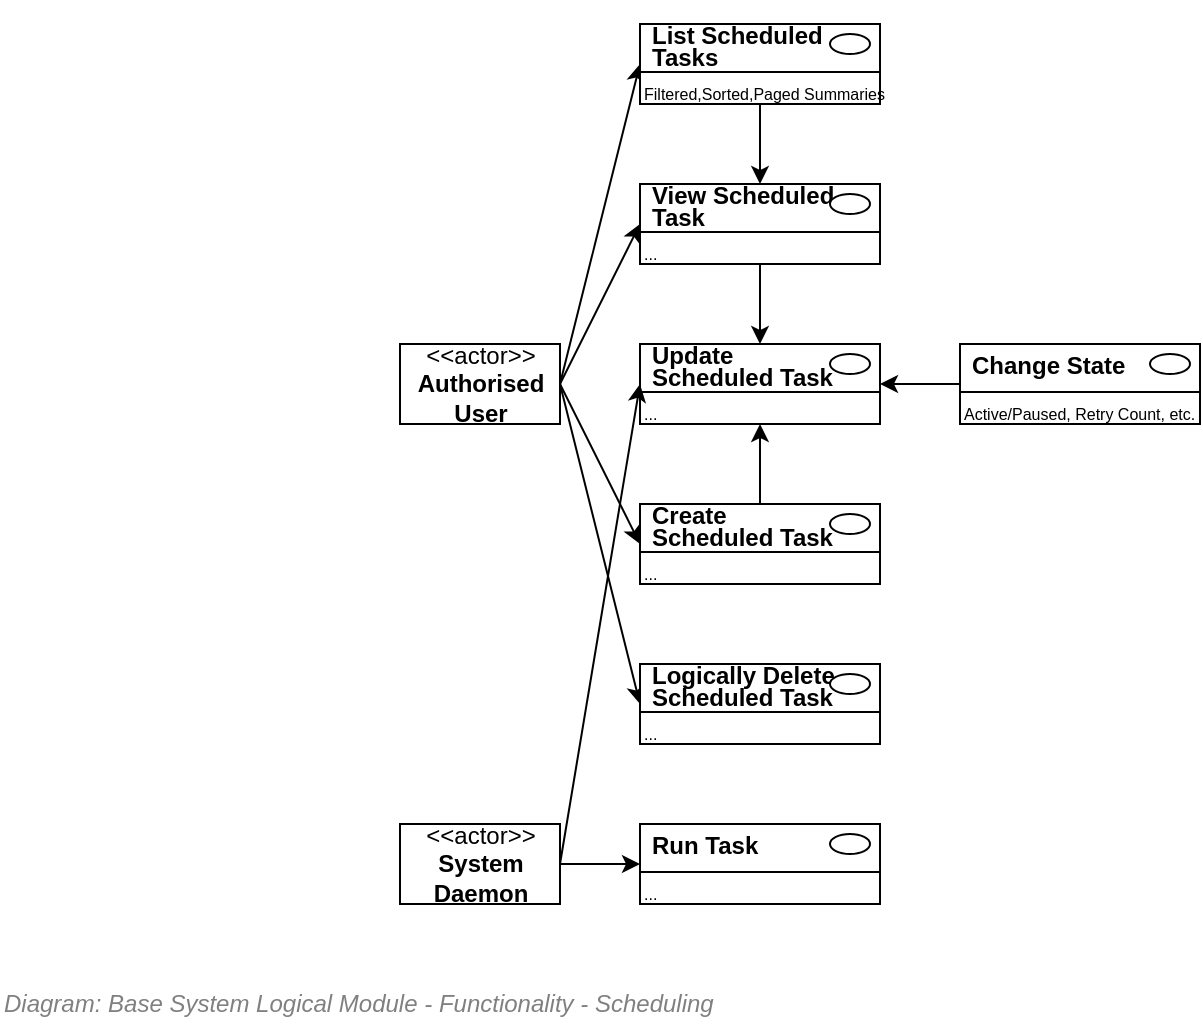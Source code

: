 <mxfile compressed="false" version="20.3.0" type="device">
  <diagram name="Functionality/System Logical Module/Scheduled Tasks" id="SOeO_8X5a3N5y0ZqyGSG">
    <mxGraphModel dx="782" dy="549" grid="1" gridSize="10" guides="1" tooltips="1" connect="1" arrows="1" fold="1" page="1" pageScale="1" pageWidth="827" pageHeight="1169" math="0" shadow="0">
      <root>
        <mxCell id="OM8NRhFuQUq9bNH01V5G-0" />
        <mxCell id="OM8NRhFuQUq9bNH01V5G-1" value="Diagram/Use Cases" parent="OM8NRhFuQUq9bNH01V5G-0" />
        <mxCell id="PXaz9dUa9yEy_tTSe90J-0" value="&lt;font style=&quot;font-size: 12px ; font-weight: normal&quot;&gt;&lt;i&gt;&lt;span style=&quot;font-size: 12px&quot;&gt;Diagram: Base System Logical Module -&amp;nbsp;&lt;/span&gt;&lt;span style=&quot;font-size: 12px&quot;&gt;Functionality -&amp;nbsp;&lt;/span&gt;Scheduling&lt;/i&gt;&lt;/font&gt;" style="text;strokeColor=none;fillColor=none;html=1;fontSize=12;fontStyle=1;verticalAlign=middle;align=left;shadow=0;glass=0;comic=0;opacity=30;fontColor=#808080;" parent="OM8NRhFuQUq9bNH01V5G-1" vertex="1">
          <mxGeometry x="120" y="600" width="520" height="20" as="geometry" />
        </mxCell>
        <mxCell id="mO-IhmBHAtIKuPdSIgoN-0" style="rounded=0;orthogonalLoop=1;jettySize=auto;html=1;entryX=0;entryY=1;entryDx=0;entryDy=0;exitX=1;exitY=0.5;exitDx=0;exitDy=0;" edge="1" parent="OM8NRhFuQUq9bNH01V5G-1" source="h8lUMve5sdKUbVkZzbHk-0" target="h8lUMve5sdKUbVkZzbHk-2">
          <mxGeometry relative="1" as="geometry" />
        </mxCell>
        <mxCell id="mO-IhmBHAtIKuPdSIgoN-1" style="edgeStyle=none;rounded=0;orthogonalLoop=1;jettySize=auto;html=1;entryX=0;entryY=1;entryDx=0;entryDy=0;exitX=1;exitY=0.5;exitDx=0;exitDy=0;" edge="1" parent="OM8NRhFuQUq9bNH01V5G-1" source="h8lUMve5sdKUbVkZzbHk-0" target="h8lUMve5sdKUbVkZzbHk-7">
          <mxGeometry relative="1" as="geometry" />
        </mxCell>
        <mxCell id="mO-IhmBHAtIKuPdSIgoN-2" style="edgeStyle=none;rounded=0;orthogonalLoop=1;jettySize=auto;html=1;entryX=0;entryY=1;entryDx=0;entryDy=0;exitX=1;exitY=0.5;exitDx=0;exitDy=0;" edge="1" parent="OM8NRhFuQUq9bNH01V5G-1" source="h8lUMve5sdKUbVkZzbHk-0" target="h8lUMve5sdKUbVkZzbHk-19">
          <mxGeometry relative="1" as="geometry" />
        </mxCell>
        <mxCell id="mO-IhmBHAtIKuPdSIgoN-3" style="edgeStyle=none;rounded=0;orthogonalLoop=1;jettySize=auto;html=1;entryX=0;entryY=1;entryDx=0;entryDy=0;exitX=1;exitY=0.5;exitDx=0;exitDy=0;" edge="1" parent="OM8NRhFuQUq9bNH01V5G-1" source="h8lUMve5sdKUbVkZzbHk-0" target="h8lUMve5sdKUbVkZzbHk-33">
          <mxGeometry relative="1" as="geometry" />
        </mxCell>
        <mxCell id="h8lUMve5sdKUbVkZzbHk-0" value="&amp;lt;&amp;lt;actor&amp;gt;&amp;gt;&lt;br&gt;&lt;b&gt;Authorised&lt;br&gt;User&lt;br&gt;&lt;/b&gt;" style="text;html=1;align=center;verticalAlign=middle;dashed=0;fillColor=#ffffff;strokeColor=#000000;" parent="OM8NRhFuQUq9bNH01V5G-1" vertex="1">
          <mxGeometry x="320" y="280" width="80" height="40" as="geometry" />
        </mxCell>
        <mxCell id="h8lUMve5sdKUbVkZzbHk-1" value="" style="fontStyle=1;align=left;verticalAlign=top;childLayout=stackLayout;horizontal=1;horizontalStack=0;resizeParent=1;resizeParentMax=0;resizeLast=0;marginBottom=0;" parent="OM8NRhFuQUq9bNH01V5G-1" vertex="1">
          <mxGeometry x="440" y="120" width="120" height="40" as="geometry" />
        </mxCell>
        <mxCell id="h8lUMve5sdKUbVkZzbHk-2" value="&lt;p style=&quot;line-height: 0.9;&quot;&gt;List Scheduled&lt;br&gt;Tasks&lt;/p&gt;" style="html=1;align=left;spacingLeft=4;verticalAlign=middle;strokeColor=none;fillColor=none;fontStyle=1;spacingTop=2;" parent="h8lUMve5sdKUbVkZzbHk-1" vertex="1">
          <mxGeometry width="120" height="20" as="geometry" />
        </mxCell>
        <mxCell id="h8lUMve5sdKUbVkZzbHk-3" value="" style="shape=ellipse;" parent="h8lUMve5sdKUbVkZzbHk-2" vertex="1">
          <mxGeometry x="1" width="20" height="10" relative="1" as="geometry">
            <mxPoint x="-25" y="5" as="offset" />
          </mxGeometry>
        </mxCell>
        <mxCell id="h8lUMve5sdKUbVkZzbHk-4" value="" style="line;strokeWidth=1;fillColor=none;align=left;verticalAlign=middle;spacingTop=-1;spacingLeft=3;spacingRight=3;rotatable=0;labelPosition=right;points=[];portConstraint=eastwest;" parent="h8lUMve5sdKUbVkZzbHk-1" vertex="1">
          <mxGeometry y="20" width="120" height="8" as="geometry" />
        </mxCell>
        <mxCell id="h8lUMve5sdKUbVkZzbHk-5" value="Filtered,Sorted,Paged Summaries" style="html=1;align=left;spacingLeft=4;verticalAlign=top;strokeColor=none;fillColor=none;fontSize=8;spacing=-2;" parent="h8lUMve5sdKUbVkZzbHk-1" vertex="1">
          <mxGeometry y="28" width="120" height="12" as="geometry" />
        </mxCell>
        <mxCell id="h8lUMve5sdKUbVkZzbHk-6" value="" style="fontStyle=1;align=left;verticalAlign=top;childLayout=stackLayout;horizontal=1;horizontalStack=0;resizeParent=1;resizeParentMax=0;resizeLast=0;marginBottom=0;" parent="OM8NRhFuQUq9bNH01V5G-1" vertex="1">
          <mxGeometry x="440" y="200" width="120" height="40" as="geometry" />
        </mxCell>
        <mxCell id="h8lUMve5sdKUbVkZzbHk-7" value="&lt;p style=&quot;line-height: 0.9;&quot;&gt;View Scheduled&lt;br&gt;Task&lt;/p&gt;" style="html=1;align=left;spacingLeft=4;verticalAlign=middle;strokeColor=none;fillColor=none;fontStyle=1;spacingTop=2;" parent="h8lUMve5sdKUbVkZzbHk-6" vertex="1">
          <mxGeometry width="120" height="20" as="geometry" />
        </mxCell>
        <mxCell id="h8lUMve5sdKUbVkZzbHk-8" value="" style="shape=ellipse;" parent="h8lUMve5sdKUbVkZzbHk-7" vertex="1">
          <mxGeometry x="1" width="20" height="10" relative="1" as="geometry">
            <mxPoint x="-25" y="5" as="offset" />
          </mxGeometry>
        </mxCell>
        <mxCell id="h8lUMve5sdKUbVkZzbHk-9" value="" style="line;strokeWidth=1;fillColor=none;align=left;verticalAlign=middle;spacingTop=-1;spacingLeft=3;spacingRight=3;rotatable=0;labelPosition=right;points=[];portConstraint=eastwest;" parent="h8lUMve5sdKUbVkZzbHk-6" vertex="1">
          <mxGeometry y="20" width="120" height="8" as="geometry" />
        </mxCell>
        <mxCell id="h8lUMve5sdKUbVkZzbHk-10" value="..." style="html=1;align=left;spacingLeft=4;verticalAlign=top;strokeColor=none;fillColor=none;fontSize=8;spacing=-2;" parent="h8lUMve5sdKUbVkZzbHk-6" vertex="1">
          <mxGeometry y="28" width="120" height="12" as="geometry" />
        </mxCell>
        <mxCell id="h8lUMve5sdKUbVkZzbHk-11" value="" style="fontStyle=1;align=left;verticalAlign=top;childLayout=stackLayout;horizontal=1;horizontalStack=0;resizeParent=1;resizeParentMax=0;resizeLast=0;marginBottom=0;" parent="OM8NRhFuQUq9bNH01V5G-1" vertex="1">
          <mxGeometry x="440" y="280" width="120" height="40" as="geometry" />
        </mxCell>
        <mxCell id="h8lUMve5sdKUbVkZzbHk-12" value="&lt;p style=&quot;line-height: 0.9;&quot;&gt;Update &lt;br&gt;Scheduled Task&lt;/p&gt;" style="html=1;align=left;spacingLeft=4;verticalAlign=middle;strokeColor=none;fillColor=none;fontStyle=1;spacingTop=2;" parent="h8lUMve5sdKUbVkZzbHk-11" vertex="1">
          <mxGeometry width="120" height="20" as="geometry" />
        </mxCell>
        <mxCell id="h8lUMve5sdKUbVkZzbHk-13" value="" style="shape=ellipse;" parent="h8lUMve5sdKUbVkZzbHk-12" vertex="1">
          <mxGeometry x="1" width="20" height="10" relative="1" as="geometry">
            <mxPoint x="-25" y="5" as="offset" />
          </mxGeometry>
        </mxCell>
        <mxCell id="h8lUMve5sdKUbVkZzbHk-14" value="" style="line;strokeWidth=1;fillColor=none;align=left;verticalAlign=middle;spacingTop=-1;spacingLeft=3;spacingRight=3;rotatable=0;labelPosition=right;points=[];portConstraint=eastwest;" parent="h8lUMve5sdKUbVkZzbHk-11" vertex="1">
          <mxGeometry y="20" width="120" height="8" as="geometry" />
        </mxCell>
        <mxCell id="h8lUMve5sdKUbVkZzbHk-15" value="..." style="html=1;align=left;spacingLeft=4;verticalAlign=top;strokeColor=none;fillColor=none;fontSize=8;spacing=-2;" parent="h8lUMve5sdKUbVkZzbHk-11" vertex="1">
          <mxGeometry y="28" width="120" height="12" as="geometry" />
        </mxCell>
        <mxCell id="h8lUMve5sdKUbVkZzbHk-18" value="" style="fontStyle=1;align=left;verticalAlign=top;childLayout=stackLayout;horizontal=1;horizontalStack=0;resizeParent=1;resizeParentMax=0;resizeLast=0;marginBottom=0;" parent="OM8NRhFuQUq9bNH01V5G-1" vertex="1">
          <mxGeometry x="440" y="360" width="120" height="40" as="geometry" />
        </mxCell>
        <mxCell id="h8lUMve5sdKUbVkZzbHk-19" value="&lt;p style=&quot;line-height: 0.9;&quot;&gt;Create &lt;br&gt;Scheduled Task&lt;/p&gt;" style="html=1;align=left;spacingLeft=4;verticalAlign=middle;strokeColor=none;fillColor=none;fontStyle=1;spacingTop=2;" parent="h8lUMve5sdKUbVkZzbHk-18" vertex="1">
          <mxGeometry width="120" height="20" as="geometry" />
        </mxCell>
        <mxCell id="h8lUMve5sdKUbVkZzbHk-20" value="" style="shape=ellipse;" parent="h8lUMve5sdKUbVkZzbHk-19" vertex="1">
          <mxGeometry x="1" width="20" height="10" relative="1" as="geometry">
            <mxPoint x="-25" y="5" as="offset" />
          </mxGeometry>
        </mxCell>
        <mxCell id="h8lUMve5sdKUbVkZzbHk-21" value="" style="line;strokeWidth=1;fillColor=none;align=left;verticalAlign=middle;spacingTop=-1;spacingLeft=3;spacingRight=3;rotatable=0;labelPosition=right;points=[];portConstraint=eastwest;" parent="h8lUMve5sdKUbVkZzbHk-18" vertex="1">
          <mxGeometry y="20" width="120" height="8" as="geometry" />
        </mxCell>
        <mxCell id="h8lUMve5sdKUbVkZzbHk-22" value="..." style="html=1;align=left;spacingLeft=4;verticalAlign=top;strokeColor=none;fillColor=none;fontSize=8;spacing=-2;" parent="h8lUMve5sdKUbVkZzbHk-18" vertex="1">
          <mxGeometry y="28" width="120" height="12" as="geometry" />
        </mxCell>
        <mxCell id="h8lUMve5sdKUbVkZzbHk-23" value="" style="fontStyle=1;align=left;verticalAlign=top;childLayout=stackLayout;horizontal=1;horizontalStack=0;resizeParent=1;resizeParentMax=0;resizeLast=0;marginBottom=0;" parent="OM8NRhFuQUq9bNH01V5G-1" vertex="1">
          <mxGeometry x="600" y="280" width="120" height="40" as="geometry" />
        </mxCell>
        <mxCell id="h8lUMve5sdKUbVkZzbHk-24" value="&lt;p style=&quot;line-height: 0.9;&quot;&gt;Change State&lt;/p&gt;" style="html=1;align=left;spacingLeft=4;verticalAlign=middle;strokeColor=none;fillColor=none;fontStyle=1;spacingTop=2;" parent="h8lUMve5sdKUbVkZzbHk-23" vertex="1">
          <mxGeometry width="120" height="20" as="geometry" />
        </mxCell>
        <mxCell id="h8lUMve5sdKUbVkZzbHk-25" value="" style="shape=ellipse;" parent="h8lUMve5sdKUbVkZzbHk-24" vertex="1">
          <mxGeometry x="1" width="20" height="10" relative="1" as="geometry">
            <mxPoint x="-25" y="5" as="offset" />
          </mxGeometry>
        </mxCell>
        <mxCell id="h8lUMve5sdKUbVkZzbHk-26" value="" style="line;strokeWidth=1;fillColor=none;align=left;verticalAlign=middle;spacingTop=-1;spacingLeft=3;spacingRight=3;rotatable=0;labelPosition=right;points=[];portConstraint=eastwest;" parent="h8lUMve5sdKUbVkZzbHk-23" vertex="1">
          <mxGeometry y="20" width="120" height="8" as="geometry" />
        </mxCell>
        <mxCell id="h8lUMve5sdKUbVkZzbHk-27" value="Active/Paused, Retry Count, etc." style="html=1;align=left;spacingLeft=4;verticalAlign=top;strokeColor=none;fillColor=none;fontSize=8;spacing=-2;" parent="h8lUMve5sdKUbVkZzbHk-23" vertex="1">
          <mxGeometry y="28" width="120" height="12" as="geometry" />
        </mxCell>
        <mxCell id="h8lUMve5sdKUbVkZzbHk-28" style="edgeStyle=orthogonalEdgeStyle;rounded=0;orthogonalLoop=1;jettySize=auto;html=1;entryX=0.5;entryY=0;entryDx=0;entryDy=0;" parent="OM8NRhFuQUq9bNH01V5G-1" source="h8lUMve5sdKUbVkZzbHk-5" target="h8lUMve5sdKUbVkZzbHk-7" edge="1">
          <mxGeometry relative="1" as="geometry" />
        </mxCell>
        <mxCell id="h8lUMve5sdKUbVkZzbHk-29" style="edgeStyle=orthogonalEdgeStyle;rounded=0;orthogonalLoop=1;jettySize=auto;html=1;entryX=0.5;entryY=0;entryDx=0;entryDy=0;" parent="OM8NRhFuQUq9bNH01V5G-1" source="h8lUMve5sdKUbVkZzbHk-10" target="h8lUMve5sdKUbVkZzbHk-12" edge="1">
          <mxGeometry relative="1" as="geometry" />
        </mxCell>
        <mxCell id="h8lUMve5sdKUbVkZzbHk-30" style="edgeStyle=orthogonalEdgeStyle;rounded=0;orthogonalLoop=1;jettySize=auto;html=1;entryX=0.5;entryY=1;entryDx=0;entryDy=0;" parent="OM8NRhFuQUq9bNH01V5G-1" source="h8lUMve5sdKUbVkZzbHk-19" target="h8lUMve5sdKUbVkZzbHk-15" edge="1">
          <mxGeometry relative="1" as="geometry" />
        </mxCell>
        <mxCell id="h8lUMve5sdKUbVkZzbHk-31" style="rounded=0;orthogonalLoop=1;jettySize=auto;html=1;entryX=1;entryY=1;entryDx=0;entryDy=0;exitX=0;exitY=1;exitDx=0;exitDy=0;" parent="OM8NRhFuQUq9bNH01V5G-1" source="h8lUMve5sdKUbVkZzbHk-24" target="h8lUMve5sdKUbVkZzbHk-12" edge="1">
          <mxGeometry relative="1" as="geometry" />
        </mxCell>
        <mxCell id="h8lUMve5sdKUbVkZzbHk-32" value="" style="fontStyle=1;align=left;verticalAlign=top;childLayout=stackLayout;horizontal=1;horizontalStack=0;resizeParent=1;resizeParentMax=0;resizeLast=0;marginBottom=0;" parent="OM8NRhFuQUq9bNH01V5G-1" vertex="1">
          <mxGeometry x="440" y="440" width="120" height="40" as="geometry" />
        </mxCell>
        <mxCell id="h8lUMve5sdKUbVkZzbHk-33" value="&lt;p style=&quot;line-height: 0.9;&quot;&gt;Logically Delete&lt;br&gt;Scheduled Task&lt;/p&gt;" style="html=1;align=left;spacingLeft=4;verticalAlign=middle;strokeColor=none;fillColor=none;fontStyle=1;spacingTop=2;" parent="h8lUMve5sdKUbVkZzbHk-32" vertex="1">
          <mxGeometry width="120" height="20" as="geometry" />
        </mxCell>
        <mxCell id="h8lUMve5sdKUbVkZzbHk-34" value="" style="shape=ellipse;" parent="h8lUMve5sdKUbVkZzbHk-33" vertex="1">
          <mxGeometry x="1" width="20" height="10" relative="1" as="geometry">
            <mxPoint x="-25" y="5" as="offset" />
          </mxGeometry>
        </mxCell>
        <mxCell id="h8lUMve5sdKUbVkZzbHk-35" value="" style="line;strokeWidth=1;fillColor=none;align=left;verticalAlign=middle;spacingTop=-1;spacingLeft=3;spacingRight=3;rotatable=0;labelPosition=right;points=[];portConstraint=eastwest;" parent="h8lUMve5sdKUbVkZzbHk-32" vertex="1">
          <mxGeometry y="20" width="120" height="8" as="geometry" />
        </mxCell>
        <mxCell id="h8lUMve5sdKUbVkZzbHk-36" value="..." style="html=1;align=left;spacingLeft=4;verticalAlign=top;strokeColor=none;fillColor=none;fontSize=8;spacing=-2;" parent="h8lUMve5sdKUbVkZzbHk-32" vertex="1">
          <mxGeometry y="28" width="120" height="12" as="geometry" />
        </mxCell>
        <mxCell id="h8lUMve5sdKUbVkZzbHk-37" value="" style="fontStyle=1;align=left;verticalAlign=top;childLayout=stackLayout;horizontal=1;horizontalStack=0;resizeParent=1;resizeParentMax=0;resizeLast=0;marginBottom=0;" parent="OM8NRhFuQUq9bNH01V5G-1" vertex="1">
          <mxGeometry x="440" y="520" width="120" height="40" as="geometry" />
        </mxCell>
        <mxCell id="h8lUMve5sdKUbVkZzbHk-38" value="&lt;p style=&quot;line-height: 0.9;&quot;&gt;Run Task&lt;/p&gt;" style="html=1;align=left;spacingLeft=4;verticalAlign=middle;strokeColor=none;fillColor=none;fontStyle=1;spacingTop=2;" parent="h8lUMve5sdKUbVkZzbHk-37" vertex="1">
          <mxGeometry width="120" height="20" as="geometry" />
        </mxCell>
        <mxCell id="h8lUMve5sdKUbVkZzbHk-39" value="" style="shape=ellipse;" parent="h8lUMve5sdKUbVkZzbHk-38" vertex="1">
          <mxGeometry x="1" width="20" height="10" relative="1" as="geometry">
            <mxPoint x="-25" y="5" as="offset" />
          </mxGeometry>
        </mxCell>
        <mxCell id="h8lUMve5sdKUbVkZzbHk-40" value="" style="line;strokeWidth=1;fillColor=none;align=left;verticalAlign=middle;spacingTop=-1;spacingLeft=3;spacingRight=3;rotatable=0;labelPosition=right;points=[];portConstraint=eastwest;" parent="h8lUMve5sdKUbVkZzbHk-37" vertex="1">
          <mxGeometry y="20" width="120" height="8" as="geometry" />
        </mxCell>
        <mxCell id="h8lUMve5sdKUbVkZzbHk-41" value="..." style="html=1;align=left;spacingLeft=4;verticalAlign=top;strokeColor=none;fillColor=none;fontSize=8;spacing=-2;" parent="h8lUMve5sdKUbVkZzbHk-37" vertex="1">
          <mxGeometry y="28" width="120" height="12" as="geometry" />
        </mxCell>
        <mxCell id="mO-IhmBHAtIKuPdSIgoN-5" style="edgeStyle=none;rounded=0;orthogonalLoop=1;jettySize=auto;html=1;entryX=0;entryY=1;entryDx=0;entryDy=0;" edge="1" parent="OM8NRhFuQUq9bNH01V5G-1" source="mO-IhmBHAtIKuPdSIgoN-4" target="h8lUMve5sdKUbVkZzbHk-38">
          <mxGeometry relative="1" as="geometry" />
        </mxCell>
        <mxCell id="mO-IhmBHAtIKuPdSIgoN-6" style="edgeStyle=none;rounded=0;orthogonalLoop=1;jettySize=auto;html=1;entryX=0;entryY=0.5;entryDx=0;entryDy=0;exitX=1;exitY=0.5;exitDx=0;exitDy=0;" edge="1" parent="OM8NRhFuQUq9bNH01V5G-1" source="mO-IhmBHAtIKuPdSIgoN-4" target="h8lUMve5sdKUbVkZzbHk-11">
          <mxGeometry relative="1" as="geometry" />
        </mxCell>
        <mxCell id="mO-IhmBHAtIKuPdSIgoN-4" value="&amp;lt;&amp;lt;actor&amp;gt;&amp;gt;&lt;br&gt;&lt;b&gt;System &lt;br&gt;Daemon&lt;br&gt;&lt;/b&gt;" style="text;html=1;align=center;verticalAlign=middle;dashed=0;fillColor=#ffffff;strokeColor=#000000;" vertex="1" parent="OM8NRhFuQUq9bNH01V5G-1">
          <mxGeometry x="320" y="520" width="80" height="40" as="geometry" />
        </mxCell>
        <mxCell id="OM8NRhFuQUq9bNH01V5G-2" value="Title/Diagram" parent="OM8NRhFuQUq9bNH01V5G-0" />
        <mxCell id="OM8NRhFuQUq9bNH01V5G-8" value="About" parent="OM8NRhFuQUq9bNH01V5G-0" />
        <UserObject label="" tooltip="" id="OM8NRhFuQUq9bNH01V5G-9">
          <mxCell style="shape=image;html=1;verticalAlign=top;verticalLabelPosition=bottom;labelBackgroundColor=#ffffff;imageAspect=0;aspect=fixed;image=https://cdn1.iconfinder.com/data/icons/hawcons/32/699014-icon-28-information-128.png;shadow=0;dashed=0;fontFamily=Helvetica;fontSize=12;fontColor=#000000;align=center;strokeColor=#000000;fillColor=#505050;dashPattern=1 1;" parent="OM8NRhFuQUq9bNH01V5G-8" vertex="1">
            <mxGeometry x="660" y="380" width="20" height="20" as="geometry" />
          </mxCell>
        </UserObject>
      </root>
    </mxGraphModel>
  </diagram>
</mxfile>

